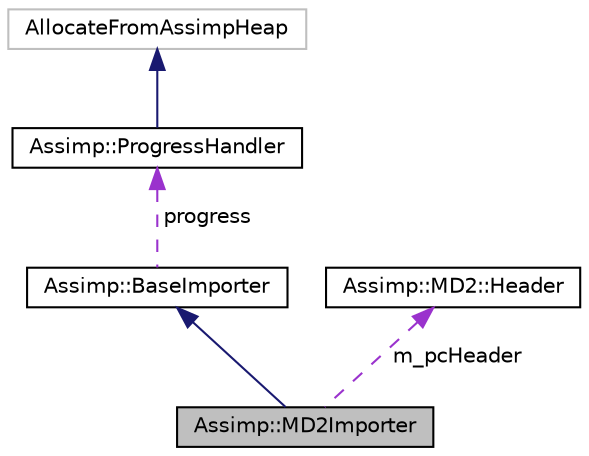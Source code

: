 digraph "Assimp::MD2Importer"
{
  edge [fontname="Helvetica",fontsize="10",labelfontname="Helvetica",labelfontsize="10"];
  node [fontname="Helvetica",fontsize="10",shape=record];
  Node1 [label="Assimp::MD2Importer",height=0.2,width=0.4,color="black", fillcolor="grey75", style="filled", fontcolor="black"];
  Node2 -> Node1 [dir="back",color="midnightblue",fontsize="10",style="solid",fontname="Helvetica"];
  Node2 [label="Assimp::BaseImporter",height=0.2,width=0.4,color="black", fillcolor="white", style="filled",URL="$class_assimp_1_1_base_importer.html"];
  Node3 -> Node2 [dir="back",color="darkorchid3",fontsize="10",style="dashed",label=" progress" ,fontname="Helvetica"];
  Node3 [label="Assimp::ProgressHandler",height=0.2,width=0.4,color="black", fillcolor="white", style="filled",URL="$class_assimp_1_1_progress_handler.html",tooltip="CPP-API: Abstract interface for custom progress report receivers. "];
  Node4 -> Node3 [dir="back",color="midnightblue",fontsize="10",style="solid",fontname="Helvetica"];
  Node4 [label="AllocateFromAssimpHeap",height=0.2,width=0.4,color="grey75", fillcolor="white", style="filled"];
  Node5 -> Node1 [dir="back",color="darkorchid3",fontsize="10",style="dashed",label=" m_pcHeader" ,fontname="Helvetica"];
  Node5 [label="Assimp::MD2::Header",height=0.2,width=0.4,color="black", fillcolor="white", style="filled",URL="$struct_assimp_1_1_m_d2_1_1_header.html",tooltip="Data structure for the MD2 main header. "];
}
